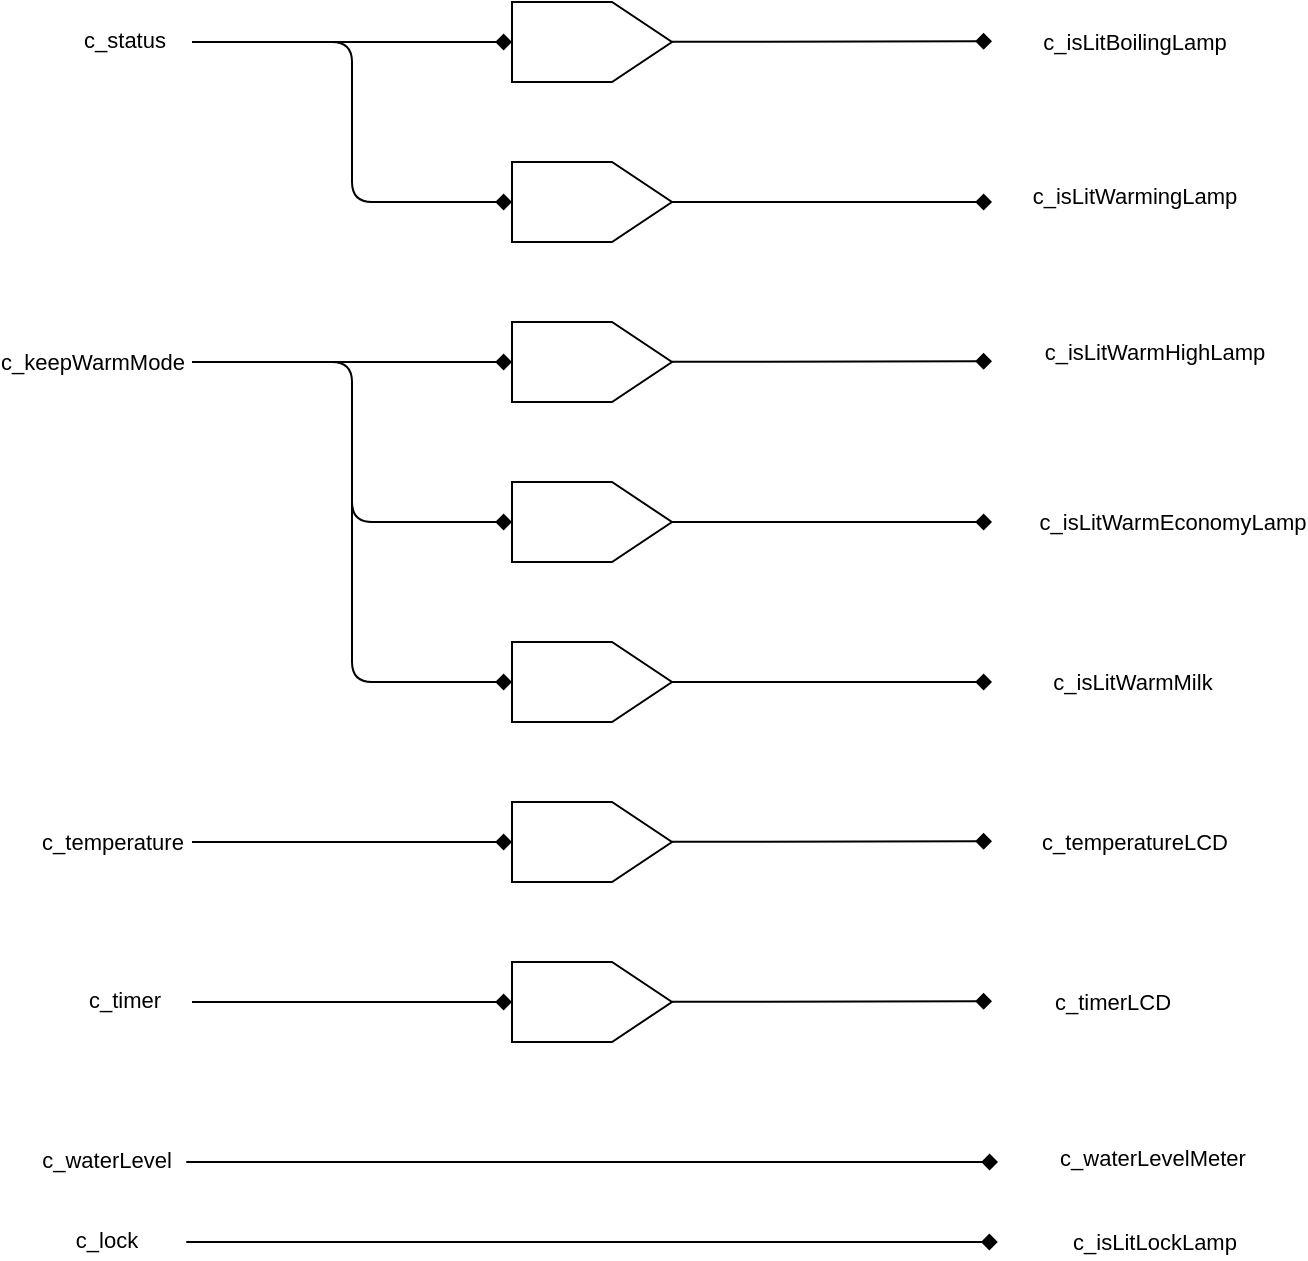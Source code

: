 <mxfile>
    <diagram id="tIf9QCWue3e1gUFkAyWC" name="ページ1">
        <mxGraphModel dx="721" dy="1059" grid="1" gridSize="10" guides="1" tooltips="1" connect="1" arrows="1" fold="1" page="1" pageScale="1" pageWidth="827" pageHeight="1169" math="0" shadow="0">
            <root>
                <mxCell id="0"/>
                <mxCell id="1" parent="0"/>
                <mxCell id="2" value="" style="endArrow=diamond;html=1;endFill=1;" edge="1" parent="1" target="4">
                    <mxGeometry width="50" height="50" relative="1" as="geometry">
                        <mxPoint x="120" y="240" as="sourcePoint"/>
                        <mxPoint x="280" y="240" as="targetPoint"/>
                    </mxGeometry>
                </mxCell>
                <mxCell id="3" value="c_status" style="edgeLabel;html=1;align=center;verticalAlign=middle;resizable=0;points=[];" vertex="1" connectable="0" parent="2">
                    <mxGeometry x="-0.903" y="1" relative="1" as="geometry">
                        <mxPoint x="-42" as="offset"/>
                    </mxGeometry>
                </mxCell>
                <mxCell id="4" value="" style="shape=offPageConnector;whiteSpace=wrap;html=1;rotation=-90;" vertex="1" parent="1">
                    <mxGeometry x="300" y="200" width="40" height="80" as="geometry"/>
                </mxCell>
                <mxCell id="5" value="" style="endArrow=diamond;html=1;endFill=1;" edge="1" parent="1" source="4">
                    <mxGeometry width="50" height="50" relative="1" as="geometry">
                        <mxPoint x="360" y="239.62" as="sourcePoint"/>
                        <mxPoint x="520" y="239.62" as="targetPoint"/>
                    </mxGeometry>
                </mxCell>
                <mxCell id="43" value="c_isLitBoilingLamp" style="edgeLabel;html=1;align=center;verticalAlign=middle;resizable=0;points=[];" vertex="1" connectable="0" parent="5">
                    <mxGeometry x="0.643" y="-1" relative="1" as="geometry">
                        <mxPoint x="99" y="-1" as="offset"/>
                    </mxGeometry>
                </mxCell>
                <mxCell id="7" value="" style="endArrow=diamond;html=1;endFill=1;" edge="1" parent="1" source="8">
                    <mxGeometry width="50" height="50" relative="1" as="geometry">
                        <mxPoint x="360" y="320.304" as="sourcePoint"/>
                        <mxPoint x="520" y="320.0" as="targetPoint"/>
                    </mxGeometry>
                </mxCell>
                <mxCell id="42" value="c_isLitWarmingLamp" style="edgeLabel;html=1;align=center;verticalAlign=middle;resizable=0;points=[];" vertex="1" connectable="0" parent="7">
                    <mxGeometry x="0.596" y="3" relative="1" as="geometry">
                        <mxPoint x="103" as="offset"/>
                    </mxGeometry>
                </mxCell>
                <mxCell id="8" value="" style="shape=offPageConnector;whiteSpace=wrap;html=1;rotation=-90;" vertex="1" parent="1">
                    <mxGeometry x="300" y="280" width="40" height="80" as="geometry"/>
                </mxCell>
                <mxCell id="9" value="" style="endArrow=diamond;html=1;endFill=1;" edge="1" parent="1" target="8">
                    <mxGeometry width="50" height="50" relative="1" as="geometry">
                        <mxPoint x="160" y="240" as="sourcePoint"/>
                        <mxPoint x="300" y="360.0" as="targetPoint"/>
                        <Array as="points">
                            <mxPoint x="200" y="240"/>
                            <mxPoint x="200" y="320"/>
                        </Array>
                    </mxGeometry>
                </mxCell>
                <mxCell id="11" value="" style="endArrow=diamond;html=1;endFill=1;" edge="1" parent="1" target="13">
                    <mxGeometry width="50" height="50" relative="1" as="geometry">
                        <mxPoint x="120" y="400.0" as="sourcePoint"/>
                        <mxPoint x="280" y="400" as="targetPoint"/>
                    </mxGeometry>
                </mxCell>
                <mxCell id="12" value="c_keepWarmMode" style="edgeLabel;html=1;align=center;verticalAlign=middle;resizable=0;points=[];" vertex="1" connectable="0" parent="11">
                    <mxGeometry x="-0.903" y="1" relative="1" as="geometry">
                        <mxPoint x="-58" y="1" as="offset"/>
                    </mxGeometry>
                </mxCell>
                <mxCell id="13" value="" style="shape=offPageConnector;whiteSpace=wrap;html=1;rotation=-90;" vertex="1" parent="1">
                    <mxGeometry x="300" y="360" width="40" height="80" as="geometry"/>
                </mxCell>
                <mxCell id="14" value="" style="endArrow=diamond;html=1;endFill=1;" edge="1" parent="1" source="13">
                    <mxGeometry width="50" height="50" relative="1" as="geometry">
                        <mxPoint x="360" y="399.62" as="sourcePoint"/>
                        <mxPoint x="520" y="399.62" as="targetPoint"/>
                    </mxGeometry>
                </mxCell>
                <mxCell id="41" value="c_isLitWarmHighLamp" style="edgeLabel;html=1;align=center;verticalAlign=middle;resizable=0;points=[];" vertex="1" connectable="0" parent="14">
                    <mxGeometry x="0.455" y="5" relative="1" as="geometry">
                        <mxPoint x="124" as="offset"/>
                    </mxGeometry>
                </mxCell>
                <mxCell id="15" value="" style="endArrow=diamond;html=1;endFill=1;" edge="1" parent="1" source="16">
                    <mxGeometry width="50" height="50" relative="1" as="geometry">
                        <mxPoint x="360" y="480.304" as="sourcePoint"/>
                        <mxPoint x="520" y="480" as="targetPoint"/>
                    </mxGeometry>
                </mxCell>
                <mxCell id="40" value="c_isLitWarmEconomyLamp" style="edgeLabel;html=1;align=center;verticalAlign=middle;resizable=0;points=[];" vertex="1" connectable="0" parent="15">
                    <mxGeometry x="0.565" y="-1" relative="1" as="geometry">
                        <mxPoint x="125" y="-1" as="offset"/>
                    </mxGeometry>
                </mxCell>
                <mxCell id="16" value="" style="shape=offPageConnector;whiteSpace=wrap;html=1;rotation=-90;" vertex="1" parent="1">
                    <mxGeometry x="300" y="440" width="40" height="80" as="geometry"/>
                </mxCell>
                <mxCell id="17" value="" style="endArrow=diamond;html=1;endFill=1;" edge="1" parent="1" target="16">
                    <mxGeometry width="50" height="50" relative="1" as="geometry">
                        <mxPoint x="160" y="400.0" as="sourcePoint"/>
                        <mxPoint x="300" y="520.0" as="targetPoint"/>
                        <Array as="points">
                            <mxPoint x="200" y="400"/>
                            <mxPoint x="200" y="480"/>
                        </Array>
                    </mxGeometry>
                </mxCell>
                <mxCell id="18" value="" style="endArrow=diamond;html=1;endFill=1;" edge="1" parent="1" source="19">
                    <mxGeometry width="50" height="50" relative="1" as="geometry">
                        <mxPoint x="360" y="560.304" as="sourcePoint"/>
                        <mxPoint x="520.0" y="560" as="targetPoint"/>
                    </mxGeometry>
                </mxCell>
                <mxCell id="39" value="c_isLitWarmMilk" style="edgeLabel;html=1;align=center;verticalAlign=middle;resizable=0;points=[];" vertex="1" connectable="0" parent="18">
                    <mxGeometry x="0.549" relative="1" as="geometry">
                        <mxPoint x="106" as="offset"/>
                    </mxGeometry>
                </mxCell>
                <mxCell id="19" value="" style="shape=offPageConnector;whiteSpace=wrap;html=1;rotation=-90;" vertex="1" parent="1">
                    <mxGeometry x="300" y="520" width="40" height="80" as="geometry"/>
                </mxCell>
                <mxCell id="20" value="" style="endArrow=diamond;html=1;endFill=1;" edge="1" parent="1" target="19">
                    <mxGeometry width="50" height="50" relative="1" as="geometry">
                        <mxPoint x="200" y="440" as="sourcePoint"/>
                        <mxPoint x="300" y="600.0" as="targetPoint"/>
                        <Array as="points">
                            <mxPoint x="200" y="480"/>
                            <mxPoint x="200" y="560"/>
                        </Array>
                    </mxGeometry>
                </mxCell>
                <mxCell id="21" value="" style="endArrow=diamond;html=1;endFill=1;" edge="1" parent="1" target="23">
                    <mxGeometry width="50" height="50" relative="1" as="geometry">
                        <mxPoint x="120" y="640" as="sourcePoint"/>
                        <mxPoint x="280" y="640" as="targetPoint"/>
                    </mxGeometry>
                </mxCell>
                <mxCell id="22" value="c_temperature" style="edgeLabel;html=1;align=center;verticalAlign=middle;resizable=0;points=[];" vertex="1" connectable="0" parent="21">
                    <mxGeometry x="-0.903" y="1" relative="1" as="geometry">
                        <mxPoint x="-48" y="1" as="offset"/>
                    </mxGeometry>
                </mxCell>
                <mxCell id="23" value="" style="shape=offPageConnector;whiteSpace=wrap;html=1;rotation=-90;" vertex="1" parent="1">
                    <mxGeometry x="300" y="600" width="40" height="80" as="geometry"/>
                </mxCell>
                <mxCell id="24" value="" style="endArrow=diamond;html=1;endFill=1;" edge="1" parent="1" source="23">
                    <mxGeometry width="50" height="50" relative="1" as="geometry">
                        <mxPoint x="360" y="639.62" as="sourcePoint"/>
                        <mxPoint x="520.0" y="639.62" as="targetPoint"/>
                    </mxGeometry>
                </mxCell>
                <mxCell id="38" value="c_temperatureLCD" style="edgeLabel;html=1;align=center;verticalAlign=middle;resizable=0;points=[];" vertex="1" connectable="0" parent="24">
                    <mxGeometry x="0.658" y="3" relative="1" as="geometry">
                        <mxPoint x="98" y="3" as="offset"/>
                    </mxGeometry>
                </mxCell>
                <mxCell id="25" value="" style="endArrow=diamond;html=1;endFill=1;" edge="1" parent="1" target="27">
                    <mxGeometry width="50" height="50" relative="1" as="geometry">
                        <mxPoint x="120" y="720" as="sourcePoint"/>
                        <mxPoint x="280" y="720" as="targetPoint"/>
                    </mxGeometry>
                </mxCell>
                <mxCell id="26" value="c_timer" style="edgeLabel;html=1;align=center;verticalAlign=middle;resizable=0;points=[];" vertex="1" connectable="0" parent="25">
                    <mxGeometry x="-0.903" y="1" relative="1" as="geometry">
                        <mxPoint x="-42" as="offset"/>
                    </mxGeometry>
                </mxCell>
                <mxCell id="27" value="" style="shape=offPageConnector;whiteSpace=wrap;html=1;rotation=-90;" vertex="1" parent="1">
                    <mxGeometry x="300" y="680" width="40" height="80" as="geometry"/>
                </mxCell>
                <mxCell id="28" value="" style="endArrow=diamond;html=1;endFill=1;" edge="1" parent="1" source="27">
                    <mxGeometry width="50" height="50" relative="1" as="geometry">
                        <mxPoint x="360" y="719.62" as="sourcePoint"/>
                        <mxPoint x="520.0" y="719.62" as="targetPoint"/>
                    </mxGeometry>
                </mxCell>
                <mxCell id="37" value="c_timerLCD" style="edgeLabel;html=1;align=center;verticalAlign=middle;resizable=0;points=[];" vertex="1" connectable="0" parent="28">
                    <mxGeometry x="0.674" y="-1" relative="1" as="geometry">
                        <mxPoint x="86" y="-1" as="offset"/>
                    </mxGeometry>
                </mxCell>
                <mxCell id="29" value="" style="endArrow=diamond;html=1;endFill=1;" edge="1" parent="1">
                    <mxGeometry width="50" height="50" relative="1" as="geometry">
                        <mxPoint x="117.12" y="800" as="sourcePoint"/>
                        <mxPoint x="523" y="800" as="targetPoint"/>
                    </mxGeometry>
                </mxCell>
                <mxCell id="30" value="c_waterLevel" style="edgeLabel;html=1;align=center;verticalAlign=middle;resizable=0;points=[];" vertex="1" connectable="0" parent="29">
                    <mxGeometry x="-0.903" y="1" relative="1" as="geometry">
                        <mxPoint x="-60" as="offset"/>
                    </mxGeometry>
                </mxCell>
                <mxCell id="36" value="c_waterLevelMeter" style="edgeLabel;html=1;align=center;verticalAlign=middle;resizable=0;points=[];" vertex="1" connectable="0" parent="29">
                    <mxGeometry x="0.887" y="2" relative="1" as="geometry">
                        <mxPoint x="100" as="offset"/>
                    </mxGeometry>
                </mxCell>
                <mxCell id="33" value="" style="endArrow=diamond;html=1;endFill=1;" edge="1" parent="1">
                    <mxGeometry width="50" height="50" relative="1" as="geometry">
                        <mxPoint x="117.12" y="840" as="sourcePoint"/>
                        <mxPoint x="522.88" y="840" as="targetPoint"/>
                    </mxGeometry>
                </mxCell>
                <mxCell id="34" value="c_lock" style="edgeLabel;html=1;align=center;verticalAlign=middle;resizable=0;points=[];" vertex="1" connectable="0" parent="33">
                    <mxGeometry x="-0.903" y="1" relative="1" as="geometry">
                        <mxPoint x="-60" as="offset"/>
                    </mxGeometry>
                </mxCell>
                <mxCell id="35" value="c_isLitLockLamp" style="edgeLabel;html=1;align=center;verticalAlign=middle;resizable=0;points=[];" vertex="1" connectable="0" parent="33">
                    <mxGeometry x="0.931" relative="1" as="geometry">
                        <mxPoint x="92" as="offset"/>
                    </mxGeometry>
                </mxCell>
            </root>
        </mxGraphModel>
    </diagram>
</mxfile>